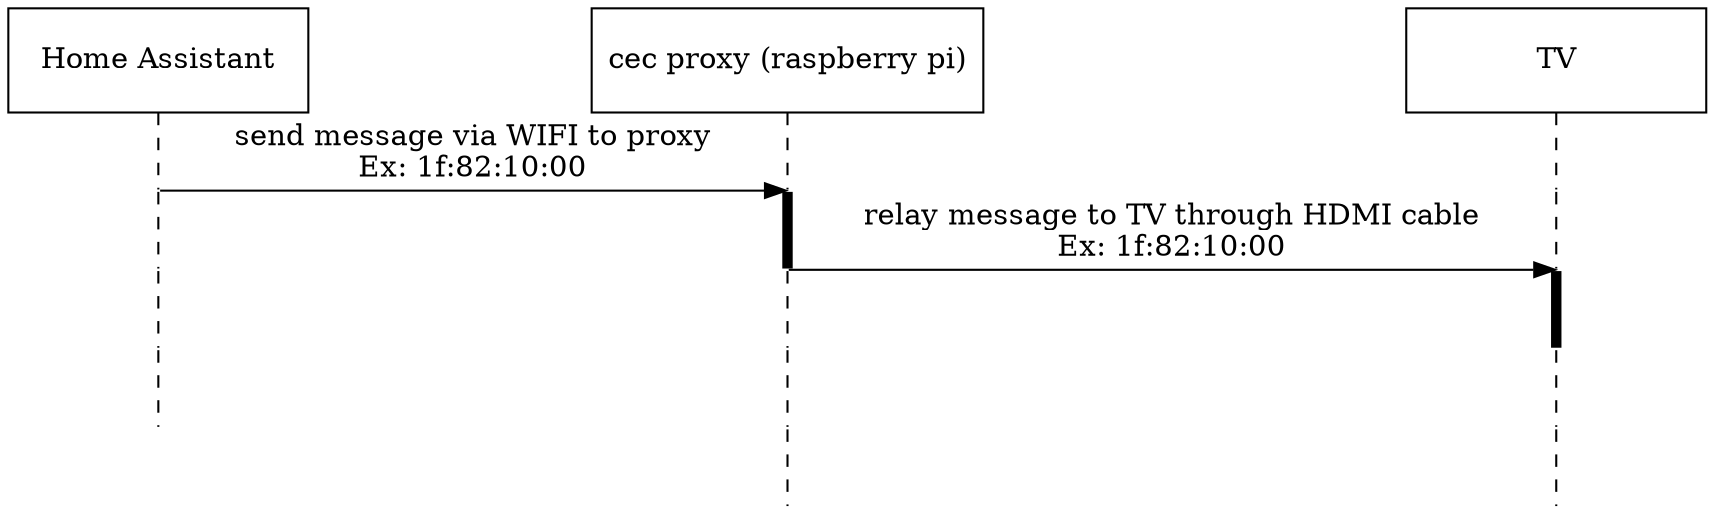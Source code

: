 // https://stackoverflow.com/a/59363959/2115513
digraph SEQ_DIAGRAM {
    graph [overlap = true, splines = line, nodesep = 1.0, ordering = out];
    edge [arrowhead = none];
    node [shape = none, width = 0, height = 0, label = ""];

    {
        rank = same;
        node [shape = rectangle, height = 0.7, width = 2];
        homeassistant [label = "Home Assistant"];
        cec [label = "cec proxy (raspberry pi)"];
        tv [label = "TV"];
    }
    // Draw vertical lines
    {
        edge [style = dashed, weight = 6];
        homeassistant -> a1 -> a2 -> a3;
        a3 -> a5;
    }
    {
        edge [style = dashed, weight = 6];
        cec -> b1
        b1 -> b2 [penwidth = 5, style = solid];
        b2 -> b3 -> b4 -> b5;
    }
    {
        edge [style = dashed, weight = 6];
        tv -> c1;
        c1 -> c2;
        c2 -> c3 [penwidth = 5, style = solid];
        c3 -> c4 -> c5;
    }
    { rank = same; a1 -> b1 [label = "send message via WIFI to proxy\nEx: 1f:82:10:00", arrowhead = normal]; }
    { rank = same; b2 -> c2 [label ="relay message to TV through HDMI cable\nEx: 1f:82:10:00", arrowhead = normal]; }
}
